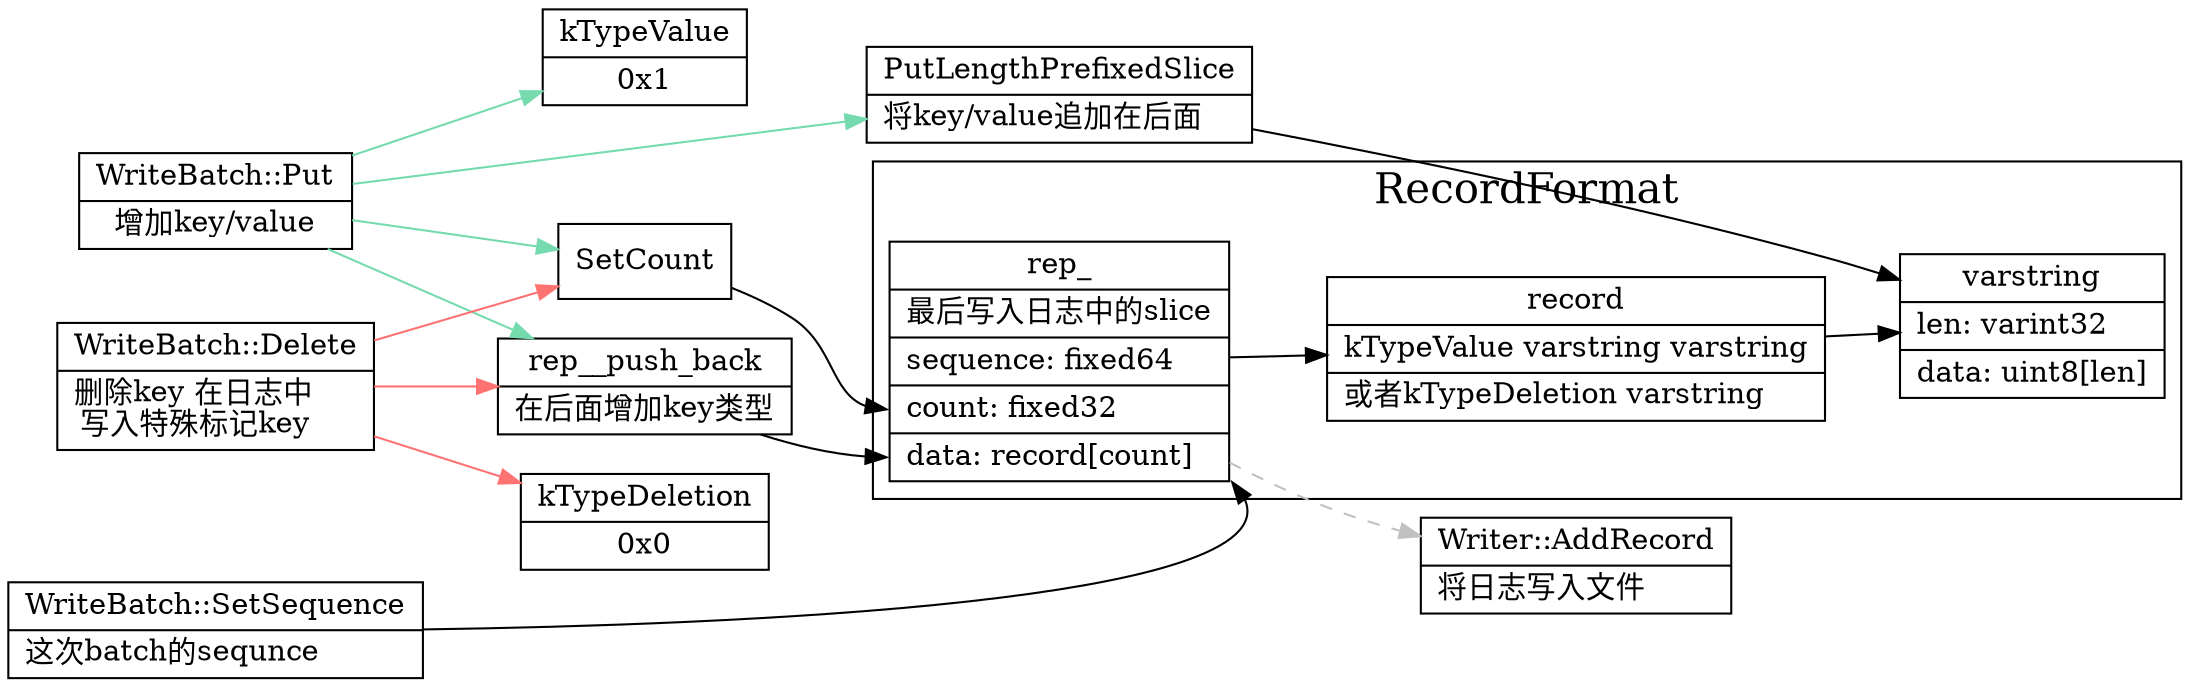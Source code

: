 digraph write_batch{
  node[shape=box;];
  newrank=true;
  rankdir=LR;
  subgraph cluster_RecordFormat {
    graph[label="RecordFormat";fontsize=20;];
    rep_;
    record;
    varstring;
  }

  rep_[
    shape="record";
    label="{{
      rep_|
      最后写入日志中的slice\l|
      <sequnce> sequence: fixed64\l|
      <count> count: fixed32\l|
      <data> data: record[count]\l
    }}";
  ];
  record[
    shape="record";
    label="{{
      record|
        kTypeValue varstring varstring\l|
        或者kTypeDeletion varstring\l
    }}";
  ];
  varstring[
    shape="record";
    label="{{
      varstring|
      len: varint32\l|
      data: uint8[len]\l
    }}";
  ];
  rep__push_back[
    shape="record";
    label="{{
      rep__push_back|
      在后面增加key类型\l
    }}";
  ];
  PutLengthPrefixedSlice[
    shape="record";
    label="{{
      PutLengthPrefixedSlice|
      将key/value追加在后面\l
    }}";
  ];
  WriteBatch_Put[
    shape="record";
    label="{{
      WriteBatch::Put|
      增加key/value
    }}";
  ];
  SetSequence -> rep_:sequence;
  WriteBatch_Delete[
    shape="record";
    label="{{
      WriteBatch::Delete|
      删除key 在日志中\l 
      写入特殊标记key\l
    }}";
  ];
  SetSequence[
    shape="record";
    label="{{
      WriteBatch::SetSequence|
      这次batch的sequnce\l
    }}";
  ];
  kTypeDeletion[
    shape="record";
    label="{{
      kTypeDeletion|
      0x0
    }}";
  ];
  kTypeValue[
    shape="record";
    label="{{
      kTypeValue|
      0x1
    }}";
  ];
  SetCount -> rep_:count;
  rep_ -> record -> varstring;
  PutLengthPrefixedSlice -> varstring;
  rep_ -> AddRecord[style=dashed;color=gray];
  AddRecord[
    shape="record";
    label="{{
      Writer::AddRecord|
      将日志写入文件\l
    }}";
  ];

  WriteBatch_Put -> {
    SetCount;
    kTypeValue;
    rep__push_back;
    PutLengthPrefixedSlice;
  }[color="#75daad"];

  WriteBatch_Delete ->  {
    SetCount;
    kTypeDeletion;
    rep__push_back;
  }[color="#FF7272"];
  {rank=same;WriteBatch_Delete;WriteBatch_Put;SetSequence};
  rep__push_back -> rep_:data;
}
